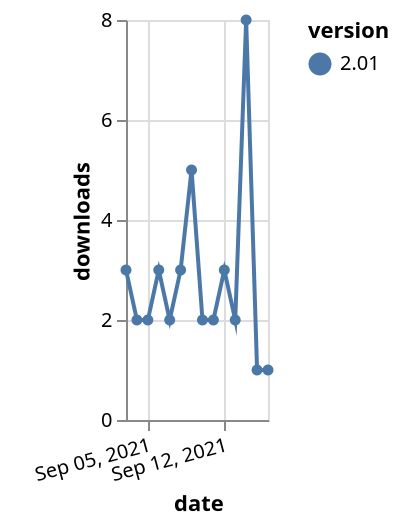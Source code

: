 {"$schema": "https://vega.github.io/schema/vega-lite/v5.json", "description": "A simple bar chart with embedded data.", "data": {"values": [{"date": "2021-09-03", "total": 2983, "delta": 3, "version": "2.01"}, {"date": "2021-09-04", "total": 2985, "delta": 2, "version": "2.01"}, {"date": "2021-09-05", "total": 2987, "delta": 2, "version": "2.01"}, {"date": "2021-09-06", "total": 2990, "delta": 3, "version": "2.01"}, {"date": "2021-09-07", "total": 2992, "delta": 2, "version": "2.01"}, {"date": "2021-09-08", "total": 2995, "delta": 3, "version": "2.01"}, {"date": "2021-09-09", "total": 3000, "delta": 5, "version": "2.01"}, {"date": "2021-09-10", "total": 3002, "delta": 2, "version": "2.01"}, {"date": "2021-09-11", "total": 3004, "delta": 2, "version": "2.01"}, {"date": "2021-09-12", "total": 3007, "delta": 3, "version": "2.01"}, {"date": "2021-09-13", "total": 3009, "delta": 2, "version": "2.01"}, {"date": "2021-09-14", "total": 3017, "delta": 8, "version": "2.01"}, {"date": "2021-09-15", "total": 3018, "delta": 1, "version": "2.01"}, {"date": "2021-09-16", "total": 3019, "delta": 1, "version": "2.01"}]}, "width": "container", "mark": {"type": "line", "point": {"filled": true}}, "encoding": {"x": {"field": "date", "type": "temporal", "timeUnit": "yearmonthdate", "title": "date", "axis": {"labelAngle": -15}}, "y": {"field": "delta", "type": "quantitative", "title": "downloads"}, "color": {"field": "version", "type": "nominal"}, "tooltip": {"field": "delta"}}}